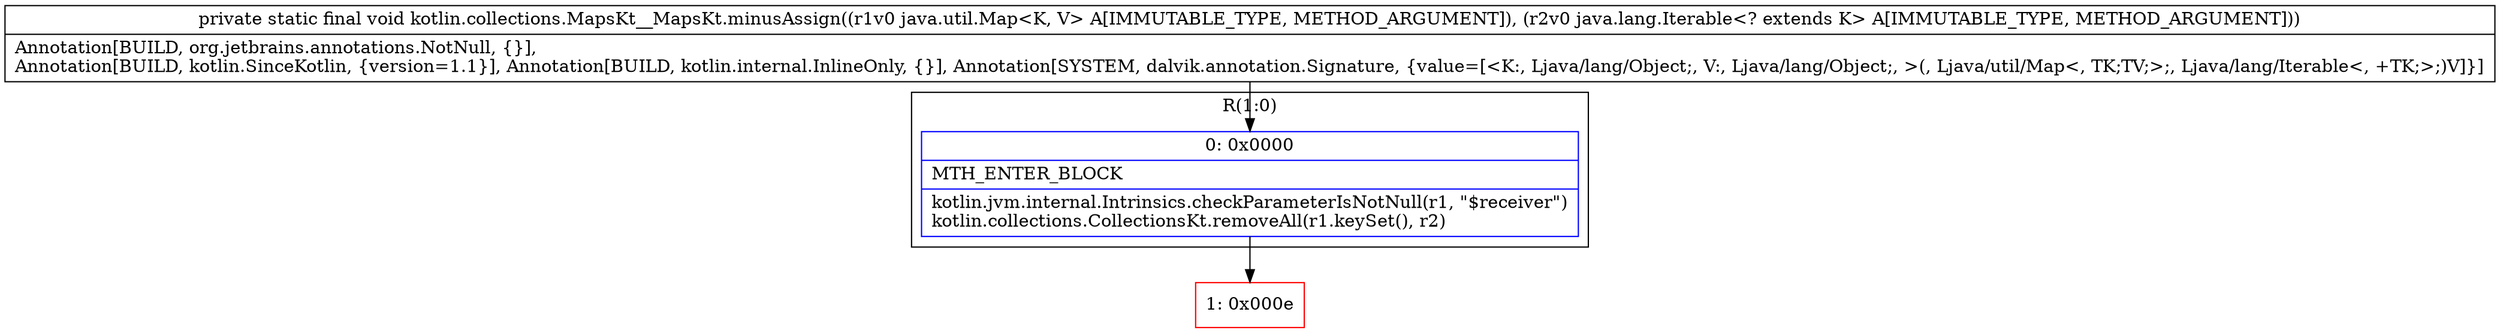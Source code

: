 digraph "CFG forkotlin.collections.MapsKt__MapsKt.minusAssign(Ljava\/util\/Map;Ljava\/lang\/Iterable;)V" {
subgraph cluster_Region_1919675476 {
label = "R(1:0)";
node [shape=record,color=blue];
Node_0 [shape=record,label="{0\:\ 0x0000|MTH_ENTER_BLOCK\l|kotlin.jvm.internal.Intrinsics.checkParameterIsNotNull(r1, \"$receiver\")\lkotlin.collections.CollectionsKt.removeAll(r1.keySet(), r2)\l}"];
}
Node_1 [shape=record,color=red,label="{1\:\ 0x000e}"];
MethodNode[shape=record,label="{private static final void kotlin.collections.MapsKt__MapsKt.minusAssign((r1v0 java.util.Map\<K, V\> A[IMMUTABLE_TYPE, METHOD_ARGUMENT]), (r2v0 java.lang.Iterable\<? extends K\> A[IMMUTABLE_TYPE, METHOD_ARGUMENT]))  | Annotation[BUILD, org.jetbrains.annotations.NotNull, \{\}], \lAnnotation[BUILD, kotlin.SinceKotlin, \{version=1.1\}], Annotation[BUILD, kotlin.internal.InlineOnly, \{\}], Annotation[SYSTEM, dalvik.annotation.Signature, \{value=[\<K:, Ljava\/lang\/Object;, V:, Ljava\/lang\/Object;, \>(, Ljava\/util\/Map\<, TK;TV;\>;, Ljava\/lang\/Iterable\<, +TK;\>;)V]\}]\l}"];
MethodNode -> Node_0;
Node_0 -> Node_1;
}


